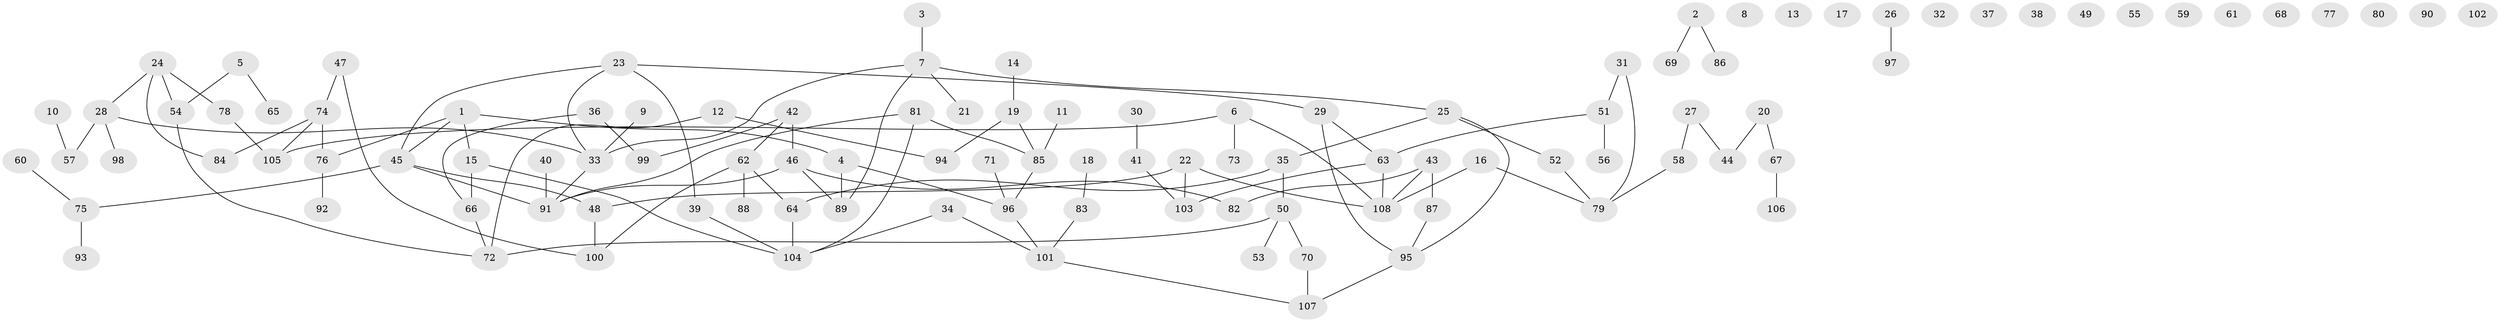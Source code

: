 // Generated by graph-tools (version 1.1) at 2025/49/03/09/25 03:49:04]
// undirected, 108 vertices, 117 edges
graph export_dot {
graph [start="1"]
  node [color=gray90,style=filled];
  1;
  2;
  3;
  4;
  5;
  6;
  7;
  8;
  9;
  10;
  11;
  12;
  13;
  14;
  15;
  16;
  17;
  18;
  19;
  20;
  21;
  22;
  23;
  24;
  25;
  26;
  27;
  28;
  29;
  30;
  31;
  32;
  33;
  34;
  35;
  36;
  37;
  38;
  39;
  40;
  41;
  42;
  43;
  44;
  45;
  46;
  47;
  48;
  49;
  50;
  51;
  52;
  53;
  54;
  55;
  56;
  57;
  58;
  59;
  60;
  61;
  62;
  63;
  64;
  65;
  66;
  67;
  68;
  69;
  70;
  71;
  72;
  73;
  74;
  75;
  76;
  77;
  78;
  79;
  80;
  81;
  82;
  83;
  84;
  85;
  86;
  87;
  88;
  89;
  90;
  91;
  92;
  93;
  94;
  95;
  96;
  97;
  98;
  99;
  100;
  101;
  102;
  103;
  104;
  105;
  106;
  107;
  108;
  1 -- 4;
  1 -- 15;
  1 -- 45;
  1 -- 76;
  2 -- 69;
  2 -- 86;
  3 -- 7;
  4 -- 89;
  4 -- 96;
  5 -- 54;
  5 -- 65;
  6 -- 73;
  6 -- 105;
  6 -- 108;
  7 -- 21;
  7 -- 25;
  7 -- 33;
  7 -- 89;
  9 -- 33;
  10 -- 57;
  11 -- 85;
  12 -- 72;
  12 -- 94;
  14 -- 19;
  15 -- 66;
  15 -- 104;
  16 -- 79;
  16 -- 108;
  18 -- 83;
  19 -- 85;
  19 -- 94;
  20 -- 44;
  20 -- 67;
  22 -- 48;
  22 -- 103;
  22 -- 108;
  23 -- 29;
  23 -- 33;
  23 -- 39;
  23 -- 45;
  24 -- 28;
  24 -- 54;
  24 -- 78;
  24 -- 84;
  25 -- 35;
  25 -- 52;
  25 -- 95;
  26 -- 97;
  27 -- 44;
  27 -- 58;
  28 -- 33;
  28 -- 57;
  28 -- 98;
  29 -- 63;
  29 -- 95;
  30 -- 41;
  31 -- 51;
  31 -- 79;
  33 -- 91;
  34 -- 101;
  34 -- 104;
  35 -- 50;
  35 -- 64;
  36 -- 66;
  36 -- 99;
  39 -- 104;
  40 -- 91;
  41 -- 103;
  42 -- 46;
  42 -- 62;
  42 -- 99;
  43 -- 82;
  43 -- 87;
  43 -- 108;
  45 -- 48;
  45 -- 75;
  45 -- 91;
  46 -- 82;
  46 -- 89;
  46 -- 91;
  47 -- 74;
  47 -- 100;
  48 -- 100;
  50 -- 53;
  50 -- 70;
  50 -- 72;
  51 -- 56;
  51 -- 63;
  52 -- 79;
  54 -- 72;
  58 -- 79;
  60 -- 75;
  62 -- 64;
  62 -- 88;
  62 -- 100;
  63 -- 103;
  63 -- 108;
  64 -- 104;
  66 -- 72;
  67 -- 106;
  70 -- 107;
  71 -- 96;
  74 -- 76;
  74 -- 84;
  74 -- 105;
  75 -- 93;
  76 -- 92;
  78 -- 105;
  81 -- 85;
  81 -- 91;
  81 -- 104;
  83 -- 101;
  85 -- 96;
  87 -- 95;
  95 -- 107;
  96 -- 101;
  101 -- 107;
}
